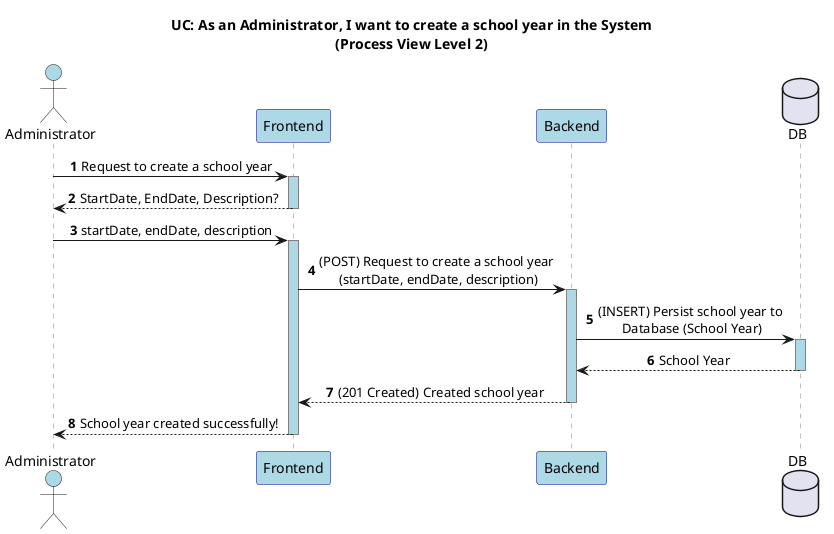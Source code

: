 @startuml
autonumber

title UC: As an Administrator, I want to create a school year in the System\n(Process View Level 2)

skinparam {
    SequenceLifeLineBorderColor gray
    SequenceParticipantBorderColor darkblue
    DefaultTextAlignment center
}

actor Administrator as Admin #lightblue
participant "Frontend" as FE #lightblue
participant "Backend" as BE #lightblue
database DB

Admin -> FE: Request to create a school year
activate FE #lightblue
FE --> Admin: StartDate, EndDate, Description?
deactivate FE #lightblue
Admin -> FE: startDate, endDate, description
activate FE #lightblue
FE -> BE : (POST) Request to create a school year \n(startDate, endDate, description)
activate BE #lightblue
BE -> DB: (INSERT) Persist school year to \nDatabase (School Year)
activate DB #lightblue
DB --> BE: School Year
deactivate DB #lightblue
BE --> FE: (201 Created) Created school year
deactivate BE #lightblue
FE --> Admin: School year created successfully!
deactivate FE #lightblue

@enduml
